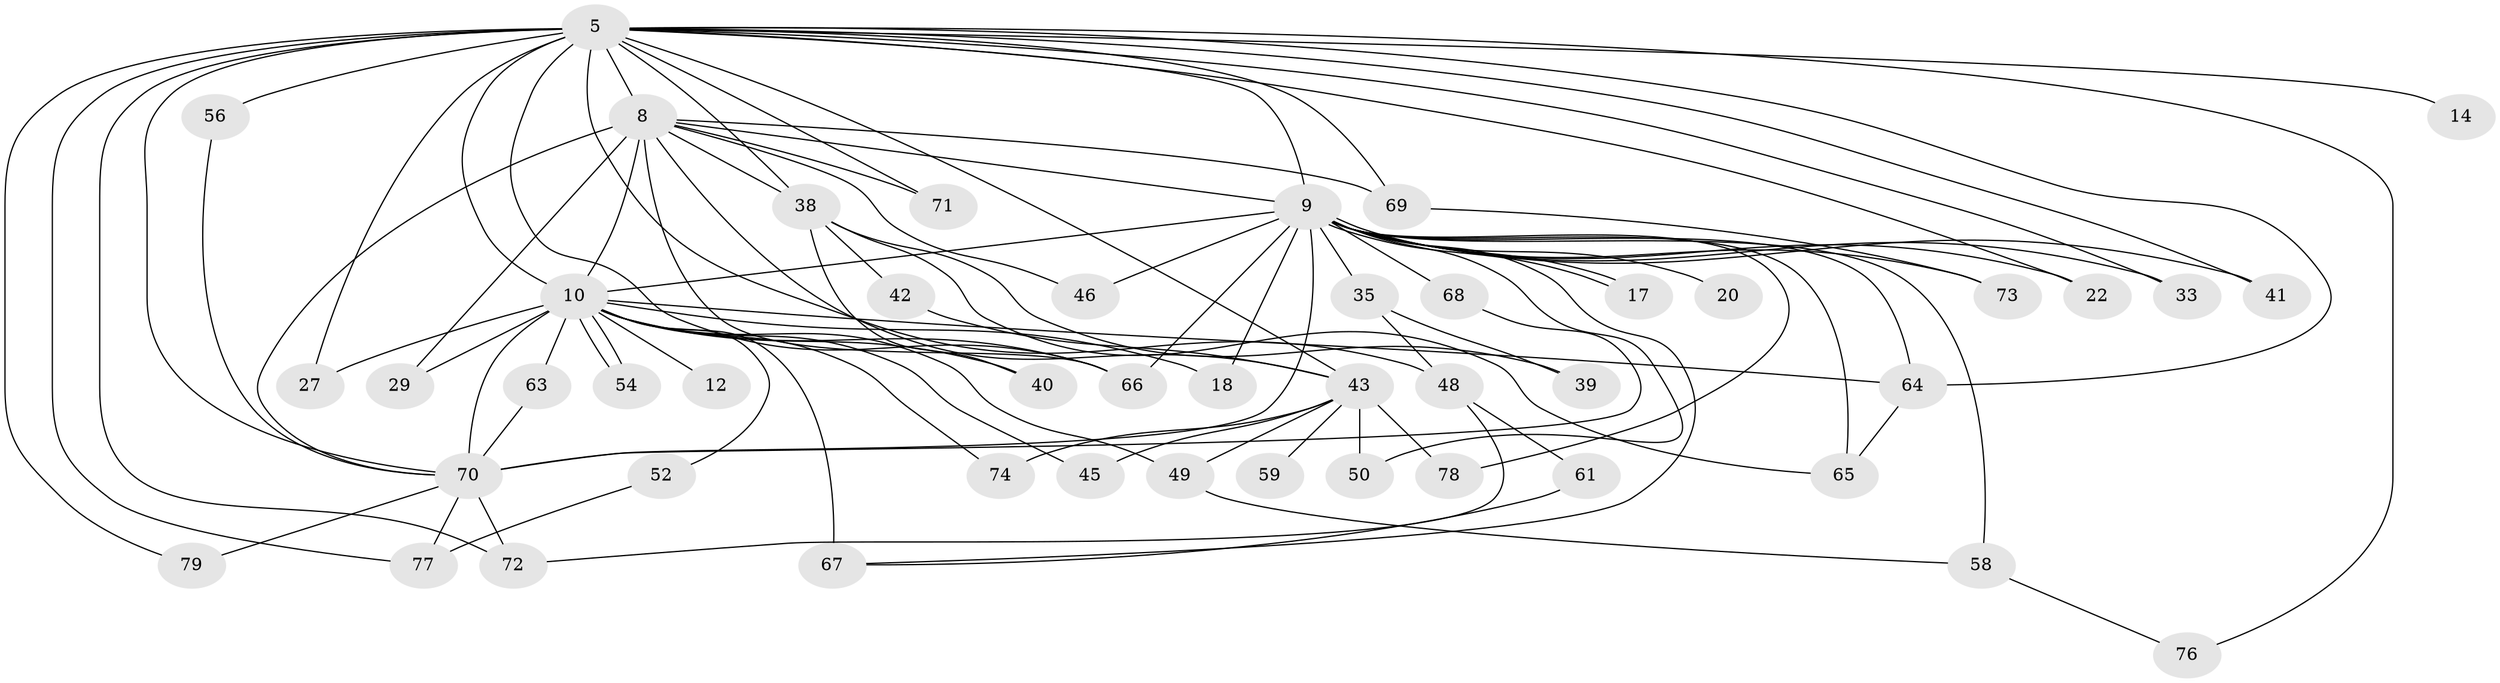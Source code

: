 // original degree distribution, {18: 0.02531645569620253, 25: 0.012658227848101266, 13: 0.0379746835443038, 14: 0.012658227848101266, 21: 0.0379746835443038, 6: 0.02531645569620253, 2: 0.5443037974683544, 3: 0.16455696202531644, 4: 0.0759493670886076, 5: 0.05063291139240506, 8: 0.012658227848101266}
// Generated by graph-tools (version 1.1) at 2025/49/03/04/25 21:49:59]
// undirected, 47 vertices, 94 edges
graph export_dot {
graph [start="1"]
  node [color=gray90,style=filled];
  5 [super="+2"];
  8 [super="+4"];
  9 [super="+6"];
  10 [super="+1"];
  12;
  14;
  17;
  18;
  20;
  22;
  27;
  29;
  33;
  35 [super="+21"];
  38 [super="+28"];
  39 [super="+31"];
  40;
  41;
  42;
  43 [super="+32"];
  45;
  46;
  48 [super="+11"];
  49;
  50;
  52;
  54;
  56 [super="+13"];
  58 [super="+51+57"];
  59;
  61;
  63;
  64 [super="+44+53+60"];
  65 [super="+30"];
  66 [super="+55+36"];
  67 [super="+34+19"];
  68;
  69 [super="+37"];
  70 [super="+24+7"];
  71;
  72 [super="+26"];
  73;
  74 [super="+62"];
  76;
  77 [super="+75"];
  78;
  79;
  5 -- 8 [weight=4];
  5 -- 9 [weight=4];
  5 -- 10 [weight=4];
  5 -- 22;
  5 -- 27;
  5 -- 38 [weight=2];
  5 -- 48 [weight=3];
  5 -- 69 [weight=2];
  5 -- 71;
  5 -- 76;
  5 -- 77 [weight=2];
  5 -- 14;
  5 -- 79;
  5 -- 33;
  5 -- 41;
  5 -- 56 [weight=2];
  5 -- 43;
  5 -- 70 [weight=4];
  5 -- 72;
  5 -- 66 [weight=2];
  5 -- 64;
  8 -- 9 [weight=4];
  8 -- 10 [weight=4];
  8 -- 29;
  8 -- 43 [weight=2];
  8 -- 46;
  8 -- 71;
  8 -- 69;
  8 -- 38;
  8 -- 70 [weight=4];
  8 -- 66 [weight=2];
  9 -- 10 [weight=4];
  9 -- 17;
  9 -- 17;
  9 -- 20 [weight=2];
  9 -- 33;
  9 -- 58 [weight=3];
  9 -- 78;
  9 -- 68;
  9 -- 73;
  9 -- 18;
  9 -- 22;
  9 -- 41;
  9 -- 46;
  9 -- 50;
  9 -- 35;
  9 -- 70 [weight=5];
  9 -- 66;
  9 -- 65;
  9 -- 67;
  9 -- 64 [weight=2];
  10 -- 12 [weight=2];
  10 -- 18;
  10 -- 27;
  10 -- 52;
  10 -- 54;
  10 -- 54;
  10 -- 63;
  10 -- 66 [weight=3];
  10 -- 64;
  10 -- 67 [weight=3];
  10 -- 29;
  10 -- 40;
  10 -- 45;
  10 -- 49;
  10 -- 74;
  10 -- 70 [weight=5];
  35 -- 39;
  35 -- 48 [weight=2];
  38 -- 40;
  38 -- 42;
  38 -- 65;
  38 -- 39 [weight=2];
  42 -- 43;
  43 -- 45;
  43 -- 50;
  43 -- 74 [weight=2];
  43 -- 49;
  43 -- 59;
  43 -- 78;
  48 -- 61;
  48 -- 72;
  49 -- 58;
  52 -- 77;
  56 -- 70;
  58 -- 76;
  61 -- 67;
  63 -- 70;
  64 -- 65;
  68 -- 70;
  69 -- 73;
  70 -- 77 [weight=2];
  70 -- 79;
  70 -- 72;
}
